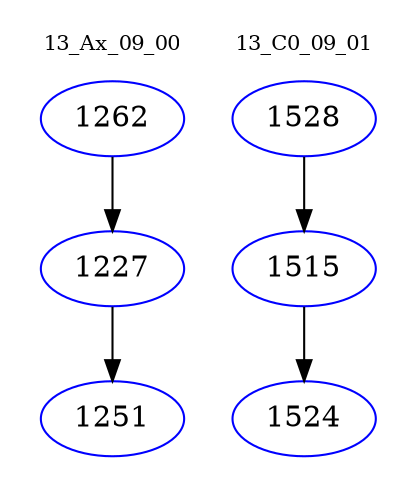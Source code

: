 digraph{
subgraph cluster_0 {
color = white
label = "13_Ax_09_00";
fontsize=10;
T0_1262 [label="1262", color="blue"]
T0_1262 -> T0_1227 [color="black"]
T0_1227 [label="1227", color="blue"]
T0_1227 -> T0_1251 [color="black"]
T0_1251 [label="1251", color="blue"]
}
subgraph cluster_1 {
color = white
label = "13_C0_09_01";
fontsize=10;
T1_1528 [label="1528", color="blue"]
T1_1528 -> T1_1515 [color="black"]
T1_1515 [label="1515", color="blue"]
T1_1515 -> T1_1524 [color="black"]
T1_1524 [label="1524", color="blue"]
}
}
